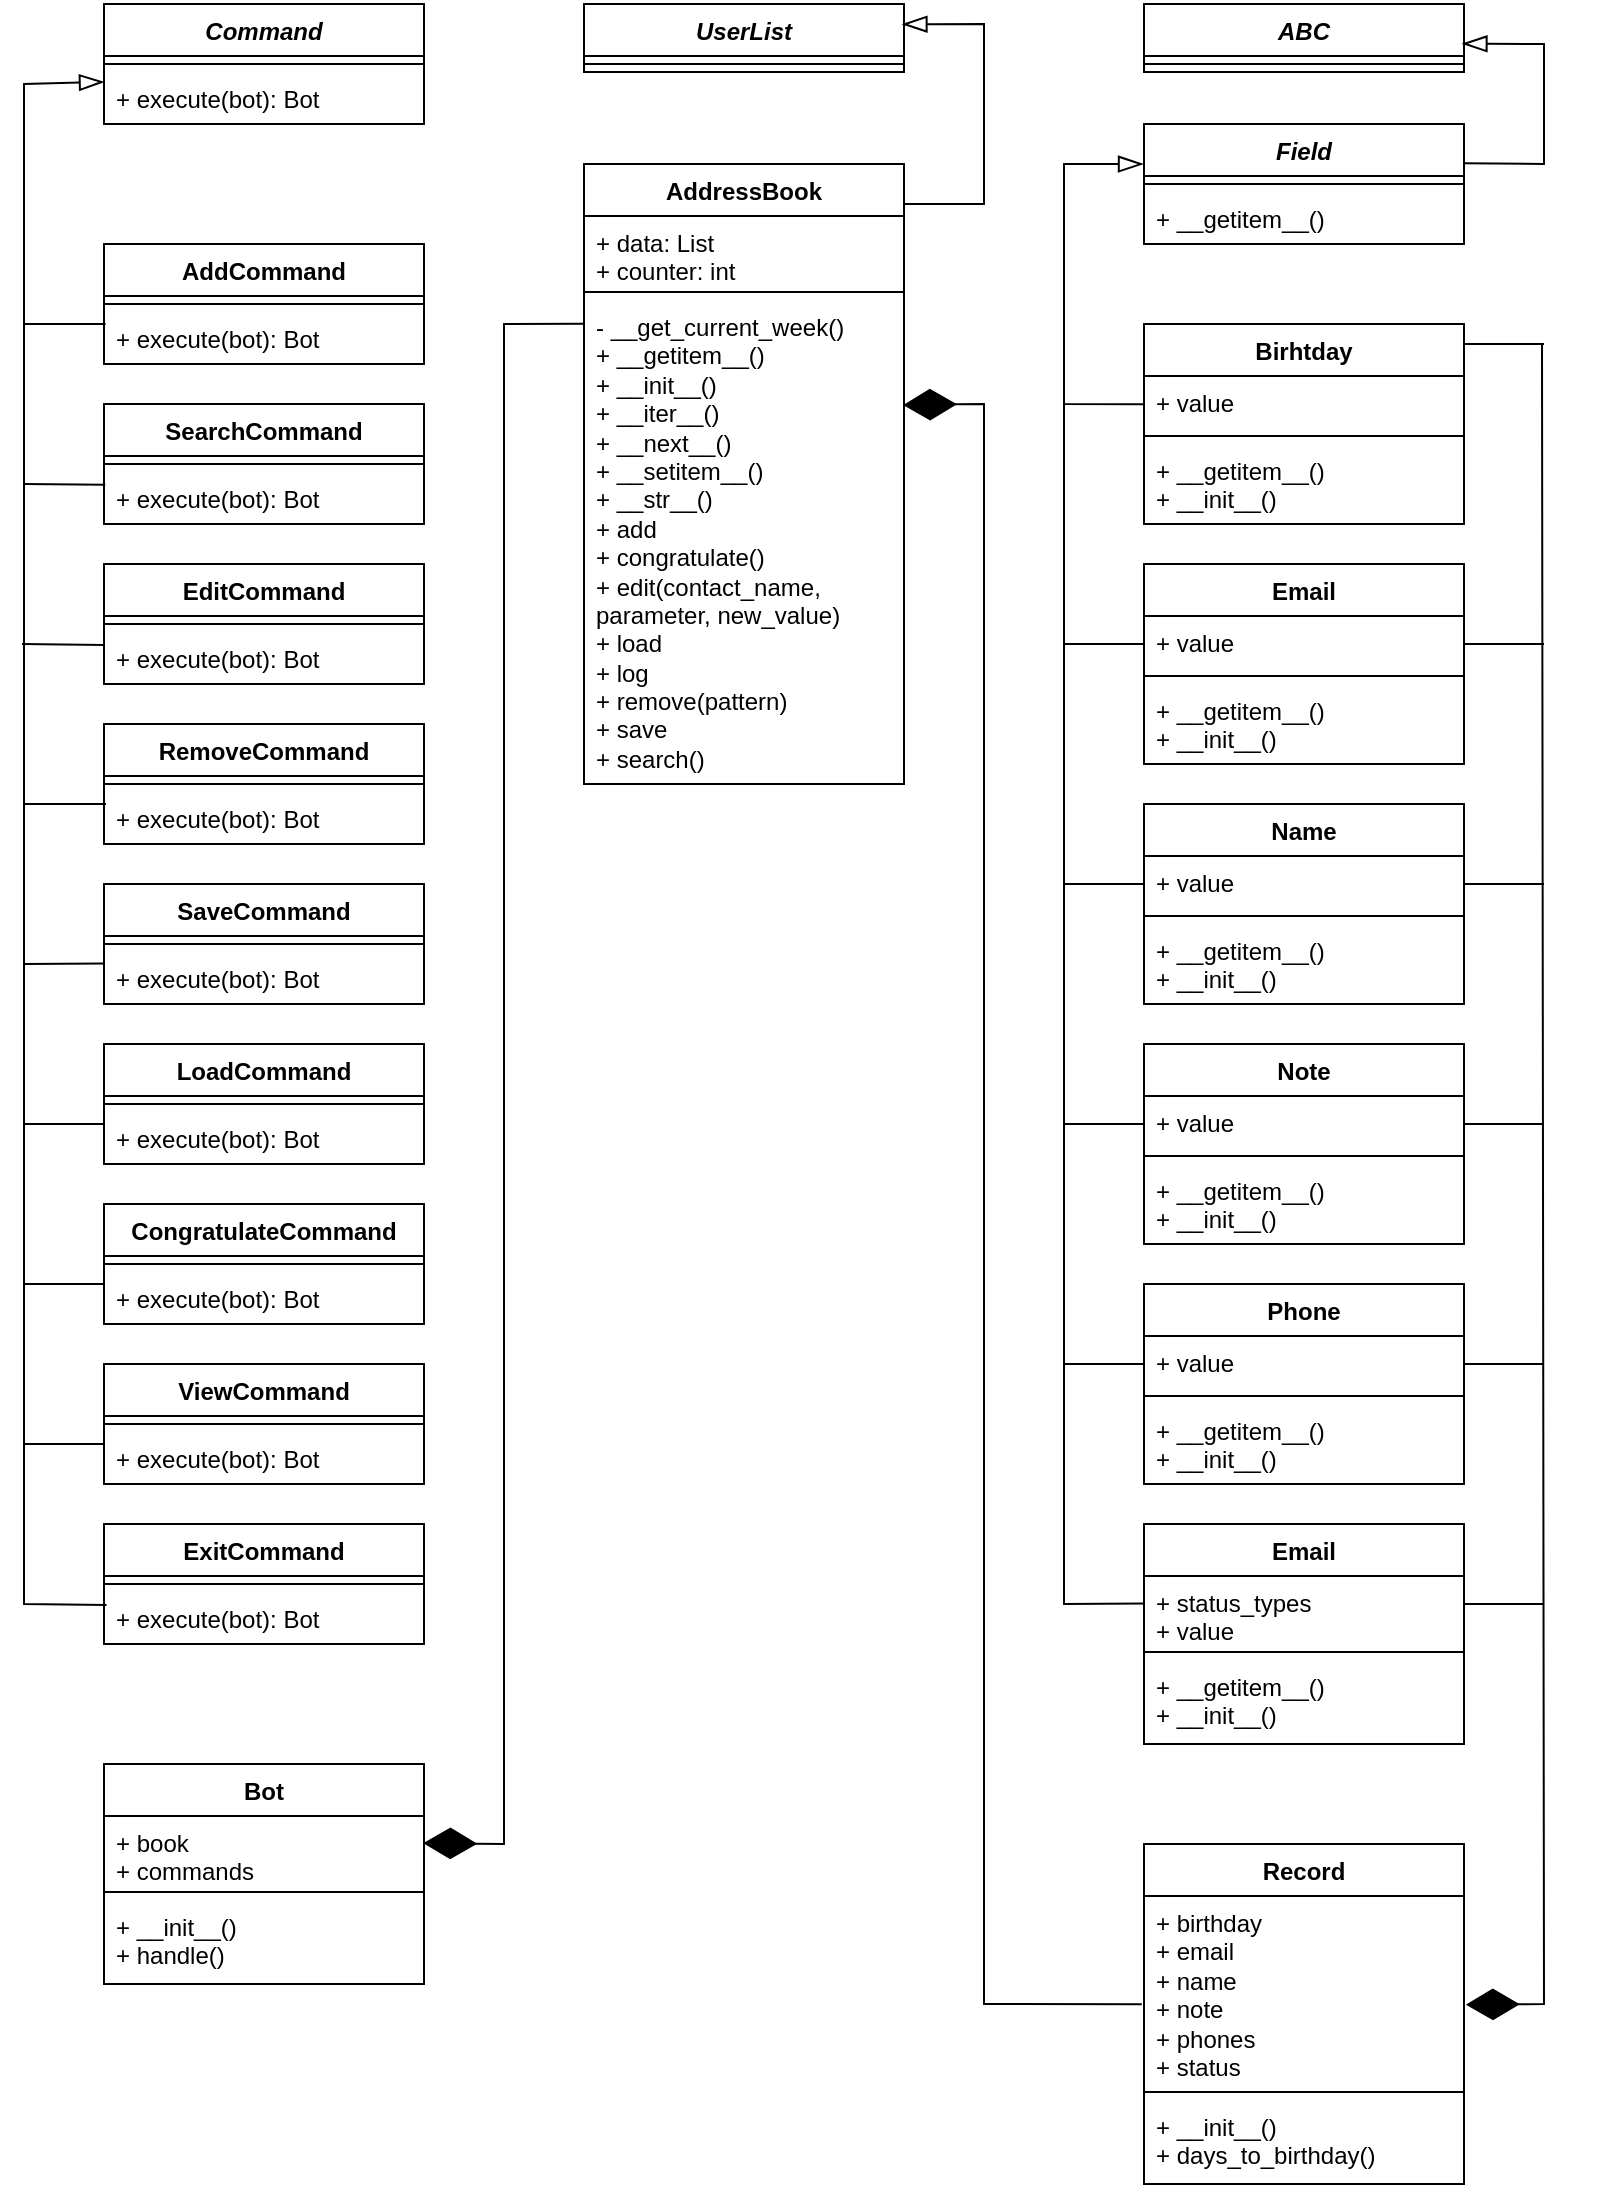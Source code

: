 <mxfile version="22.1.17" type="google">
  <diagram name="Сторінка-1" id="_f9cGE2R01o_r6wXjdTH">
    <mxGraphModel grid="1" page="1" gridSize="10" guides="1" tooltips="1" connect="1" arrows="1" fold="1" pageScale="1" pageWidth="827" pageHeight="1169" math="0" shadow="0">
      <root>
        <mxCell id="0" />
        <mxCell id="1" parent="0" />
        <mxCell id="XPLUgkE9qXguuV1afCQF-1" value="&lt;i&gt;Command&lt;/i&gt;" style="swimlane;fontStyle=1;align=center;verticalAlign=top;childLayout=stackLayout;horizontal=1;startSize=26;horizontalStack=0;resizeParent=1;resizeParentMax=0;resizeLast=0;collapsible=1;marginBottom=0;whiteSpace=wrap;html=1;" vertex="1" parent="1">
          <mxGeometry x="80" y="40" width="160" height="60" as="geometry" />
        </mxCell>
        <mxCell id="XPLUgkE9qXguuV1afCQF-3" value="" style="line;strokeWidth=1;fillColor=none;align=left;verticalAlign=middle;spacingTop=-1;spacingLeft=3;spacingRight=3;rotatable=0;labelPosition=right;points=[];portConstraint=eastwest;strokeColor=inherit;" vertex="1" parent="XPLUgkE9qXguuV1afCQF-1">
          <mxGeometry y="26" width="160" height="8" as="geometry" />
        </mxCell>
        <mxCell id="XPLUgkE9qXguuV1afCQF-4" value="+ execute(bot): Bot" style="text;strokeColor=none;fillColor=none;align=left;verticalAlign=top;spacingLeft=4;spacingRight=4;overflow=hidden;rotatable=0;points=[[0,0.5],[1,0.5]];portConstraint=eastwest;whiteSpace=wrap;html=1;" vertex="1" parent="XPLUgkE9qXguuV1afCQF-1">
          <mxGeometry y="34" width="160" height="26" as="geometry" />
        </mxCell>
        <mxCell id="XPLUgkE9qXguuV1afCQF-5" value="AddCommand" style="swimlane;fontStyle=1;align=center;verticalAlign=top;childLayout=stackLayout;horizontal=1;startSize=26;horizontalStack=0;resizeParent=1;resizeParentMax=0;resizeLast=0;collapsible=1;marginBottom=0;whiteSpace=wrap;html=1;" vertex="1" parent="1">
          <mxGeometry x="80" y="160" width="160" height="60" as="geometry" />
        </mxCell>
        <mxCell id="XPLUgkE9qXguuV1afCQF-7" value="" style="line;strokeWidth=1;fillColor=none;align=left;verticalAlign=middle;spacingTop=-1;spacingLeft=3;spacingRight=3;rotatable=0;labelPosition=right;points=[];portConstraint=eastwest;strokeColor=inherit;" vertex="1" parent="XPLUgkE9qXguuV1afCQF-5">
          <mxGeometry y="26" width="160" height="8" as="geometry" />
        </mxCell>
        <mxCell id="XPLUgkE9qXguuV1afCQF-8" value="+ execute(bot): Bot" style="text;strokeColor=none;fillColor=none;align=left;verticalAlign=top;spacingLeft=4;spacingRight=4;overflow=hidden;rotatable=0;points=[[0,0.5],[1,0.5]];portConstraint=eastwest;whiteSpace=wrap;html=1;" vertex="1" parent="XPLUgkE9qXguuV1afCQF-5">
          <mxGeometry y="34" width="160" height="26" as="geometry" />
        </mxCell>
        <mxCell id="XPLUgkE9qXguuV1afCQF-9" value="SearchCommand" style="swimlane;fontStyle=1;align=center;verticalAlign=top;childLayout=stackLayout;horizontal=1;startSize=26;horizontalStack=0;resizeParent=1;resizeParentMax=0;resizeLast=0;collapsible=1;marginBottom=0;whiteSpace=wrap;html=1;" vertex="1" parent="1">
          <mxGeometry x="80" y="240" width="160" height="60" as="geometry" />
        </mxCell>
        <mxCell id="XPLUgkE9qXguuV1afCQF-11" value="" style="line;strokeWidth=1;fillColor=none;align=left;verticalAlign=middle;spacingTop=-1;spacingLeft=3;spacingRight=3;rotatable=0;labelPosition=right;points=[];portConstraint=eastwest;strokeColor=inherit;" vertex="1" parent="XPLUgkE9qXguuV1afCQF-9">
          <mxGeometry y="26" width="160" height="8" as="geometry" />
        </mxCell>
        <mxCell id="XPLUgkE9qXguuV1afCQF-12" value="+ execute(bot): Bot" style="text;strokeColor=none;fillColor=none;align=left;verticalAlign=top;spacingLeft=4;spacingRight=4;overflow=hidden;rotatable=0;points=[[0,0.5],[1,0.5]];portConstraint=eastwest;whiteSpace=wrap;html=1;" vertex="1" parent="XPLUgkE9qXguuV1afCQF-9">
          <mxGeometry y="34" width="160" height="26" as="geometry" />
        </mxCell>
        <mxCell id="XPLUgkE9qXguuV1afCQF-13" value="EditCommand" style="swimlane;fontStyle=1;align=center;verticalAlign=top;childLayout=stackLayout;horizontal=1;startSize=26;horizontalStack=0;resizeParent=1;resizeParentMax=0;resizeLast=0;collapsible=1;marginBottom=0;whiteSpace=wrap;html=1;" vertex="1" parent="1">
          <mxGeometry x="80" y="320" width="160" height="60" as="geometry" />
        </mxCell>
        <mxCell id="XPLUgkE9qXguuV1afCQF-15" value="" style="line;strokeWidth=1;fillColor=none;align=left;verticalAlign=middle;spacingTop=-1;spacingLeft=3;spacingRight=3;rotatable=0;labelPosition=right;points=[];portConstraint=eastwest;strokeColor=inherit;" vertex="1" parent="XPLUgkE9qXguuV1afCQF-13">
          <mxGeometry y="26" width="160" height="8" as="geometry" />
        </mxCell>
        <mxCell id="XPLUgkE9qXguuV1afCQF-16" value="+ execute(bot): Bot" style="text;strokeColor=none;fillColor=none;align=left;verticalAlign=top;spacingLeft=4;spacingRight=4;overflow=hidden;rotatable=0;points=[[0,0.5],[1,0.5]];portConstraint=eastwest;whiteSpace=wrap;html=1;" vertex="1" parent="XPLUgkE9qXguuV1afCQF-13">
          <mxGeometry y="34" width="160" height="26" as="geometry" />
        </mxCell>
        <mxCell id="XPLUgkE9qXguuV1afCQF-17" value="RemoveCommand" style="swimlane;fontStyle=1;align=center;verticalAlign=top;childLayout=stackLayout;horizontal=1;startSize=26;horizontalStack=0;resizeParent=1;resizeParentMax=0;resizeLast=0;collapsible=1;marginBottom=0;whiteSpace=wrap;html=1;" vertex="1" parent="1">
          <mxGeometry x="80" y="400" width="160" height="60" as="geometry" />
        </mxCell>
        <mxCell id="XPLUgkE9qXguuV1afCQF-19" value="" style="line;strokeWidth=1;fillColor=none;align=left;verticalAlign=middle;spacingTop=-1;spacingLeft=3;spacingRight=3;rotatable=0;labelPosition=right;points=[];portConstraint=eastwest;strokeColor=inherit;" vertex="1" parent="XPLUgkE9qXguuV1afCQF-17">
          <mxGeometry y="26" width="160" height="8" as="geometry" />
        </mxCell>
        <mxCell id="XPLUgkE9qXguuV1afCQF-20" value="+ execute(bot): Bot" style="text;strokeColor=none;fillColor=none;align=left;verticalAlign=top;spacingLeft=4;spacingRight=4;overflow=hidden;rotatable=0;points=[[0,0.5],[1,0.5]];portConstraint=eastwest;whiteSpace=wrap;html=1;" vertex="1" parent="XPLUgkE9qXguuV1afCQF-17">
          <mxGeometry y="34" width="160" height="26" as="geometry" />
        </mxCell>
        <mxCell id="XPLUgkE9qXguuV1afCQF-21" value="SaveCommand" style="swimlane;fontStyle=1;align=center;verticalAlign=top;childLayout=stackLayout;horizontal=1;startSize=26;horizontalStack=0;resizeParent=1;resizeParentMax=0;resizeLast=0;collapsible=1;marginBottom=0;whiteSpace=wrap;html=1;" vertex="1" parent="1">
          <mxGeometry x="80" y="480" width="160" height="60" as="geometry" />
        </mxCell>
        <mxCell id="XPLUgkE9qXguuV1afCQF-23" value="" style="line;strokeWidth=1;fillColor=none;align=left;verticalAlign=middle;spacingTop=-1;spacingLeft=3;spacingRight=3;rotatable=0;labelPosition=right;points=[];portConstraint=eastwest;strokeColor=inherit;" vertex="1" parent="XPLUgkE9qXguuV1afCQF-21">
          <mxGeometry y="26" width="160" height="8" as="geometry" />
        </mxCell>
        <mxCell id="XPLUgkE9qXguuV1afCQF-24" value="+ execute(bot): Bot" style="text;strokeColor=none;fillColor=none;align=left;verticalAlign=top;spacingLeft=4;spacingRight=4;overflow=hidden;rotatable=0;points=[[0,0.5],[1,0.5]];portConstraint=eastwest;whiteSpace=wrap;html=1;" vertex="1" parent="XPLUgkE9qXguuV1afCQF-21">
          <mxGeometry y="34" width="160" height="26" as="geometry" />
        </mxCell>
        <mxCell id="XPLUgkE9qXguuV1afCQF-25" value="LoadCommand" style="swimlane;fontStyle=1;align=center;verticalAlign=top;childLayout=stackLayout;horizontal=1;startSize=26;horizontalStack=0;resizeParent=1;resizeParentMax=0;resizeLast=0;collapsible=1;marginBottom=0;whiteSpace=wrap;html=1;" vertex="1" parent="1">
          <mxGeometry x="80" y="560" width="160" height="60" as="geometry" />
        </mxCell>
        <mxCell id="XPLUgkE9qXguuV1afCQF-27" value="" style="line;strokeWidth=1;fillColor=none;align=left;verticalAlign=middle;spacingTop=-1;spacingLeft=3;spacingRight=3;rotatable=0;labelPosition=right;points=[];portConstraint=eastwest;strokeColor=inherit;" vertex="1" parent="XPLUgkE9qXguuV1afCQF-25">
          <mxGeometry y="26" width="160" height="8" as="geometry" />
        </mxCell>
        <mxCell id="XPLUgkE9qXguuV1afCQF-28" value="+ execute(bot): Bot" style="text;strokeColor=none;fillColor=none;align=left;verticalAlign=top;spacingLeft=4;spacingRight=4;overflow=hidden;rotatable=0;points=[[0,0.5],[1,0.5]];portConstraint=eastwest;whiteSpace=wrap;html=1;" vertex="1" parent="XPLUgkE9qXguuV1afCQF-25">
          <mxGeometry y="34" width="160" height="26" as="geometry" />
        </mxCell>
        <mxCell id="XPLUgkE9qXguuV1afCQF-29" value="CongratulateCommand" style="swimlane;fontStyle=1;align=center;verticalAlign=top;childLayout=stackLayout;horizontal=1;startSize=26;horizontalStack=0;resizeParent=1;resizeParentMax=0;resizeLast=0;collapsible=1;marginBottom=0;whiteSpace=wrap;html=1;" vertex="1" parent="1">
          <mxGeometry x="80" y="640" width="160" height="60" as="geometry" />
        </mxCell>
        <mxCell id="XPLUgkE9qXguuV1afCQF-31" value="" style="line;strokeWidth=1;fillColor=none;align=left;verticalAlign=middle;spacingTop=-1;spacingLeft=3;spacingRight=3;rotatable=0;labelPosition=right;points=[];portConstraint=eastwest;strokeColor=inherit;" vertex="1" parent="XPLUgkE9qXguuV1afCQF-29">
          <mxGeometry y="26" width="160" height="8" as="geometry" />
        </mxCell>
        <mxCell id="XPLUgkE9qXguuV1afCQF-32" value="+ execute(bot): Bot" style="text;strokeColor=none;fillColor=none;align=left;verticalAlign=top;spacingLeft=4;spacingRight=4;overflow=hidden;rotatable=0;points=[[0,0.5],[1,0.5]];portConstraint=eastwest;whiteSpace=wrap;html=1;" vertex="1" parent="XPLUgkE9qXguuV1afCQF-29">
          <mxGeometry y="34" width="160" height="26" as="geometry" />
        </mxCell>
        <mxCell id="XPLUgkE9qXguuV1afCQF-33" value="ViewCommand" style="swimlane;fontStyle=1;align=center;verticalAlign=top;childLayout=stackLayout;horizontal=1;startSize=26;horizontalStack=0;resizeParent=1;resizeParentMax=0;resizeLast=0;collapsible=1;marginBottom=0;whiteSpace=wrap;html=1;" vertex="1" parent="1">
          <mxGeometry x="80" y="720" width="160" height="60" as="geometry" />
        </mxCell>
        <mxCell id="XPLUgkE9qXguuV1afCQF-35" value="" style="line;strokeWidth=1;fillColor=none;align=left;verticalAlign=middle;spacingTop=-1;spacingLeft=3;spacingRight=3;rotatable=0;labelPosition=right;points=[];portConstraint=eastwest;strokeColor=inherit;" vertex="1" parent="XPLUgkE9qXguuV1afCQF-33">
          <mxGeometry y="26" width="160" height="8" as="geometry" />
        </mxCell>
        <mxCell id="XPLUgkE9qXguuV1afCQF-36" value="+ execute(bot): Bot" style="text;strokeColor=none;fillColor=none;align=left;verticalAlign=top;spacingLeft=4;spacingRight=4;overflow=hidden;rotatable=0;points=[[0,0.5],[1,0.5]];portConstraint=eastwest;whiteSpace=wrap;html=1;" vertex="1" parent="XPLUgkE9qXguuV1afCQF-33">
          <mxGeometry y="34" width="160" height="26" as="geometry" />
        </mxCell>
        <mxCell id="XPLUgkE9qXguuV1afCQF-37" value="ExitCommand" style="swimlane;fontStyle=1;align=center;verticalAlign=top;childLayout=stackLayout;horizontal=1;startSize=26;horizontalStack=0;resizeParent=1;resizeParentMax=0;resizeLast=0;collapsible=1;marginBottom=0;whiteSpace=wrap;html=1;" vertex="1" parent="1">
          <mxGeometry x="80" y="800" width="160" height="60" as="geometry" />
        </mxCell>
        <mxCell id="XPLUgkE9qXguuV1afCQF-39" value="" style="line;strokeWidth=1;fillColor=none;align=left;verticalAlign=middle;spacingTop=-1;spacingLeft=3;spacingRight=3;rotatable=0;labelPosition=right;points=[];portConstraint=eastwest;strokeColor=inherit;" vertex="1" parent="XPLUgkE9qXguuV1afCQF-37">
          <mxGeometry y="26" width="160" height="8" as="geometry" />
        </mxCell>
        <mxCell id="XPLUgkE9qXguuV1afCQF-40" value="+ execute(bot): Bot" style="text;strokeColor=none;fillColor=none;align=left;verticalAlign=top;spacingLeft=4;spacingRight=4;overflow=hidden;rotatable=0;points=[[0,0.5],[1,0.5]];portConstraint=eastwest;whiteSpace=wrap;html=1;" vertex="1" parent="XPLUgkE9qXguuV1afCQF-37">
          <mxGeometry y="34" width="160" height="26" as="geometry" />
        </mxCell>
        <mxCell id="XPLUgkE9qXguuV1afCQF-62" value="" style="endArrow=blockThin;endSize=10;endFill=0;html=1;rounded=0;startSize=6;exitX=0.005;exitY=0.231;exitDx=0;exitDy=0;entryX=0;entryY=0.5;entryDx=0;entryDy=0;exitPerimeter=0;" edge="1" parent="1" source="XPLUgkE9qXguuV1afCQF-8">
          <mxGeometry width="160" relative="1" as="geometry">
            <mxPoint x="80" y="239.91" as="sourcePoint" />
            <mxPoint x="80" y="79.0" as="targetPoint" />
            <Array as="points">
              <mxPoint x="40" y="200" />
              <mxPoint x="40" y="80" />
            </Array>
          </mxGeometry>
        </mxCell>
        <mxCell id="XPLUgkE9qXguuV1afCQF-66" value="" style="endArrow=none;endSize=16;endFill=0;html=1;rounded=0;exitX=0.004;exitY=0.244;exitDx=0;exitDy=0;exitPerimeter=0;" edge="1" parent="1" source="XPLUgkE9qXguuV1afCQF-12">
          <mxGeometry width="160" relative="1" as="geometry">
            <mxPoint x="70" y="290" as="sourcePoint" />
            <mxPoint x="40" y="280" as="targetPoint" />
          </mxGeometry>
        </mxCell>
        <mxCell id="XPLUgkE9qXguuV1afCQF-67" value="" style="endArrow=none;endSize=16;endFill=0;html=1;rounded=0;exitX=0.008;exitY=0.249;exitDx=0;exitDy=0;exitPerimeter=0;" edge="1" parent="1" source="XPLUgkE9qXguuV1afCQF-40">
          <mxGeometry width="160" relative="1" as="geometry">
            <mxPoint x="60" y="520" as="sourcePoint" />
            <mxPoint x="40" y="200" as="targetPoint" />
            <Array as="points">
              <mxPoint x="40" y="840" />
            </Array>
          </mxGeometry>
        </mxCell>
        <mxCell id="XPLUgkE9qXguuV1afCQF-72" value="" style="endArrow=none;endSize=16;endFill=0;html=1;rounded=0;entryX=0.003;entryY=0.403;entryDx=0;entryDy=0;entryPerimeter=0;" edge="1" parent="1" target="wmtvfH652-ni00mKFvAn-48">
          <mxGeometry width="160" relative="1" as="geometry">
            <mxPoint x="560" y="240" as="sourcePoint" />
            <mxPoint x="414" y="600" as="targetPoint" />
            <Array as="points">
              <mxPoint x="560" y="840" />
            </Array>
          </mxGeometry>
        </mxCell>
        <mxCell id="wmtvfH652-ni00mKFvAn-2" value="" style="endArrow=none;endSize=16;endFill=0;html=1;rounded=0;exitX=0;exitY=0.25;exitDx=0;exitDy=0;exitPerimeter=0;" edge="1" parent="1" source="XPLUgkE9qXguuV1afCQF-16">
          <mxGeometry width="160" relative="1" as="geometry">
            <mxPoint x="80" y="360" as="sourcePoint" />
            <mxPoint x="39" y="360" as="targetPoint" />
          </mxGeometry>
        </mxCell>
        <mxCell id="wmtvfH652-ni00mKFvAn-3" value="" style="endArrow=none;endSize=16;endFill=0;html=1;rounded=0;" edge="1" parent="1">
          <mxGeometry width="160" relative="1" as="geometry">
            <mxPoint x="80" y="680" as="sourcePoint" />
            <mxPoint x="40" y="680" as="targetPoint" />
          </mxGeometry>
        </mxCell>
        <mxCell id="wmtvfH652-ni00mKFvAn-4" value="" style="endArrow=none;endSize=16;endFill=0;html=1;rounded=0;exitX=0.006;exitY=0.231;exitDx=0;exitDy=0;exitPerimeter=0;" edge="1" parent="1" source="XPLUgkE9qXguuV1afCQF-20">
          <mxGeometry width="160" relative="1" as="geometry">
            <mxPoint x="471" y="450" as="sourcePoint" />
            <mxPoint x="40" y="440" as="targetPoint" />
          </mxGeometry>
        </mxCell>
        <mxCell id="wmtvfH652-ni00mKFvAn-5" value="" style="endArrow=none;endSize=16;endFill=0;html=1;rounded=0;exitX=-0.001;exitY=0.22;exitDx=0;exitDy=0;exitPerimeter=0;" edge="1" parent="1" source="XPLUgkE9qXguuV1afCQF-24">
          <mxGeometry width="160" relative="1" as="geometry">
            <mxPoint x="471" y="450" as="sourcePoint" />
            <mxPoint x="40" y="520" as="targetPoint" />
          </mxGeometry>
        </mxCell>
        <mxCell id="wmtvfH652-ni00mKFvAn-6" value="" style="endArrow=none;endSize=16;endFill=0;html=1;rounded=0;" edge="1" parent="1">
          <mxGeometry width="160" relative="1" as="geometry">
            <mxPoint x="80" y="600" as="sourcePoint" />
            <mxPoint x="40" y="600" as="targetPoint" />
          </mxGeometry>
        </mxCell>
        <mxCell id="wmtvfH652-ni00mKFvAn-8" value="" style="endArrow=none;endSize=16;endFill=0;html=1;rounded=0;" edge="1" parent="1">
          <mxGeometry width="160" relative="1" as="geometry">
            <mxPoint x="80" y="760" as="sourcePoint" />
            <mxPoint x="40" y="760" as="targetPoint" />
          </mxGeometry>
        </mxCell>
        <mxCell id="wmtvfH652-ni00mKFvAn-9" value="&lt;i&gt;UserList&lt;/i&gt;" style="swimlane;fontStyle=1;align=center;verticalAlign=top;childLayout=stackLayout;horizontal=1;startSize=26;horizontalStack=0;resizeParent=1;resizeParentMax=0;resizeLast=0;collapsible=1;marginBottom=0;whiteSpace=wrap;html=1;" vertex="1" parent="1">
          <mxGeometry x="320" y="40" width="160" height="34" as="geometry" />
        </mxCell>
        <mxCell id="wmtvfH652-ni00mKFvAn-10" value="" style="line;strokeWidth=1;fillColor=none;align=left;verticalAlign=middle;spacingTop=-1;spacingLeft=3;spacingRight=3;rotatable=0;labelPosition=right;points=[];portConstraint=eastwest;strokeColor=inherit;" vertex="1" parent="wmtvfH652-ni00mKFvAn-9">
          <mxGeometry y="26" width="160" height="8" as="geometry" />
        </mxCell>
        <mxCell id="wmtvfH652-ni00mKFvAn-15" value="AddressBook" style="swimlane;fontStyle=1;align=center;verticalAlign=top;childLayout=stackLayout;horizontal=1;startSize=26;horizontalStack=0;resizeParent=1;resizeParentMax=0;resizeLast=0;collapsible=1;marginBottom=0;whiteSpace=wrap;html=1;" vertex="1" parent="1">
          <mxGeometry x="320" y="120" width="160" height="310" as="geometry" />
        </mxCell>
        <mxCell id="wmtvfH652-ni00mKFvAn-16" value="+ data: List&lt;br&gt;+ counter: int" style="text;strokeColor=none;fillColor=none;align=left;verticalAlign=top;spacingLeft=4;spacingRight=4;overflow=hidden;rotatable=0;points=[[0,0.5],[1,0.5]];portConstraint=eastwest;whiteSpace=wrap;html=1;" vertex="1" parent="wmtvfH652-ni00mKFvAn-15">
          <mxGeometry y="26" width="160" height="34" as="geometry" />
        </mxCell>
        <mxCell id="wmtvfH652-ni00mKFvAn-17" value="" style="line;strokeWidth=1;fillColor=none;align=left;verticalAlign=middle;spacingTop=-1;spacingLeft=3;spacingRight=3;rotatable=0;labelPosition=right;points=[];portConstraint=eastwest;strokeColor=inherit;" vertex="1" parent="wmtvfH652-ni00mKFvAn-15">
          <mxGeometry y="60" width="160" height="8" as="geometry" />
        </mxCell>
        <mxCell id="wmtvfH652-ni00mKFvAn-18" value="- __get_current_week()&lt;br&gt;+ __getitem__()&lt;br&gt;+ __init__()&lt;br&gt;+ __iter__()&lt;br&gt;+ __next__()&lt;br&gt;+ __setitem__()&lt;br&gt;+ __str__()&lt;br&gt;+ add&lt;br&gt;+ congratulate()&lt;br&gt;+ edit(contact_name, parameter, new_value)&lt;br&gt;+ load&lt;br&gt;+ log&lt;br&gt;+ remove(pattern)&lt;br&gt;+ save&lt;br&gt;+ search()" style="text;strokeColor=none;fillColor=none;align=left;verticalAlign=top;spacingLeft=4;spacingRight=4;overflow=hidden;rotatable=0;points=[[0,0.5],[1,0.5]];portConstraint=eastwest;whiteSpace=wrap;html=1;" vertex="1" parent="wmtvfH652-ni00mKFvAn-15">
          <mxGeometry y="68" width="160" height="242" as="geometry" />
        </mxCell>
        <mxCell id="wmtvfH652-ni00mKFvAn-19" value="" style="endArrow=blockThin;endSize=10;endFill=0;html=1;rounded=0;startSize=6;entryX=0.995;entryY=0.299;entryDx=0;entryDy=0;entryPerimeter=0;" edge="1" parent="1" target="wmtvfH652-ni00mKFvAn-9">
          <mxGeometry width="160" relative="1" as="geometry">
            <mxPoint x="480" y="140" as="sourcePoint" />
            <mxPoint x="560" y="50.0" as="targetPoint" />
            <Array as="points">
              <mxPoint x="520" y="140" />
              <mxPoint x="520" y="50" />
            </Array>
          </mxGeometry>
        </mxCell>
        <mxCell id="wmtvfH652-ni00mKFvAn-20" value="&lt;i&gt;Field&lt;/i&gt;" style="swimlane;fontStyle=1;align=center;verticalAlign=top;childLayout=stackLayout;horizontal=1;startSize=26;horizontalStack=0;resizeParent=1;resizeParentMax=0;resizeLast=0;collapsible=1;marginBottom=0;whiteSpace=wrap;html=1;" vertex="1" parent="1">
          <mxGeometry x="600" y="100" width="160" height="60" as="geometry" />
        </mxCell>
        <mxCell id="wmtvfH652-ni00mKFvAn-21" value="" style="line;strokeWidth=1;fillColor=none;align=left;verticalAlign=middle;spacingTop=-1;spacingLeft=3;spacingRight=3;rotatable=0;labelPosition=right;points=[];portConstraint=eastwest;strokeColor=inherit;" vertex="1" parent="wmtvfH652-ni00mKFvAn-20">
          <mxGeometry y="26" width="160" height="8" as="geometry" />
        </mxCell>
        <mxCell id="wmtvfH652-ni00mKFvAn-22" value="+ __getitem__()" style="text;strokeColor=none;fillColor=none;align=left;verticalAlign=top;spacingLeft=4;spacingRight=4;overflow=hidden;rotatable=0;points=[[0,0.5],[1,0.5]];portConstraint=eastwest;whiteSpace=wrap;html=1;" vertex="1" parent="wmtvfH652-ni00mKFvAn-20">
          <mxGeometry y="34" width="160" height="26" as="geometry" />
        </mxCell>
        <mxCell id="wmtvfH652-ni00mKFvAn-23" value="&lt;i&gt;ABC&lt;br&gt;&lt;/i&gt;" style="swimlane;fontStyle=1;align=center;verticalAlign=top;childLayout=stackLayout;horizontal=1;startSize=26;horizontalStack=0;resizeParent=1;resizeParentMax=0;resizeLast=0;collapsible=1;marginBottom=0;whiteSpace=wrap;html=1;" vertex="1" parent="1">
          <mxGeometry x="600" y="40" width="160" height="34" as="geometry" />
        </mxCell>
        <mxCell id="wmtvfH652-ni00mKFvAn-24" value="" style="line;strokeWidth=1;fillColor=none;align=left;verticalAlign=middle;spacingTop=-1;spacingLeft=3;spacingRight=3;rotatable=0;labelPosition=right;points=[];portConstraint=eastwest;strokeColor=inherit;" vertex="1" parent="wmtvfH652-ni00mKFvAn-23">
          <mxGeometry y="26" width="160" height="8" as="geometry" />
        </mxCell>
        <mxCell id="wmtvfH652-ni00mKFvAn-25" value="" style="endArrow=blockThin;endSize=10;endFill=0;html=1;rounded=0;startSize=6;entryX=0.995;entryY=0.585;entryDx=0;entryDy=0;exitX=1.001;exitY=0.328;exitDx=0;exitDy=0;exitPerimeter=0;entryPerimeter=0;" edge="1" parent="1" source="wmtvfH652-ni00mKFvAn-20" target="wmtvfH652-ni00mKFvAn-23">
          <mxGeometry width="160" relative="1" as="geometry">
            <mxPoint x="791" y="130" as="sourcePoint" />
            <mxPoint x="790" y="40" as="targetPoint" />
            <Array as="points">
              <mxPoint x="800" y="120" />
              <mxPoint x="800" y="60" />
            </Array>
          </mxGeometry>
        </mxCell>
        <mxCell id="wmtvfH652-ni00mKFvAn-26" value="Birhtday" style="swimlane;fontStyle=1;align=center;verticalAlign=top;childLayout=stackLayout;horizontal=1;startSize=26;horizontalStack=0;resizeParent=1;resizeParentMax=0;resizeLast=0;collapsible=1;marginBottom=0;whiteSpace=wrap;html=1;" vertex="1" parent="1">
          <mxGeometry x="600" y="200" width="160" height="100" as="geometry" />
        </mxCell>
        <mxCell id="wmtvfH652-ni00mKFvAn-27" value="+ value" style="text;strokeColor=none;fillColor=none;align=left;verticalAlign=top;spacingLeft=4;spacingRight=4;overflow=hidden;rotatable=0;points=[[0,0.5],[1,0.5]];portConstraint=eastwest;whiteSpace=wrap;html=1;" vertex="1" parent="wmtvfH652-ni00mKFvAn-26">
          <mxGeometry y="26" width="160" height="26" as="geometry" />
        </mxCell>
        <mxCell id="wmtvfH652-ni00mKFvAn-28" value="" style="line;strokeWidth=1;fillColor=none;align=left;verticalAlign=middle;spacingTop=-1;spacingLeft=3;spacingRight=3;rotatable=0;labelPosition=right;points=[];portConstraint=eastwest;strokeColor=inherit;" vertex="1" parent="wmtvfH652-ni00mKFvAn-26">
          <mxGeometry y="52" width="160" height="8" as="geometry" />
        </mxCell>
        <mxCell id="wmtvfH652-ni00mKFvAn-29" value="+ __getitem__()&lt;br&gt;+ __init__()" style="text;strokeColor=none;fillColor=none;align=left;verticalAlign=top;spacingLeft=4;spacingRight=4;overflow=hidden;rotatable=0;points=[[0,0.5],[1,0.5]];portConstraint=eastwest;whiteSpace=wrap;html=1;" vertex="1" parent="wmtvfH652-ni00mKFvAn-26">
          <mxGeometry y="60" width="160" height="40" as="geometry" />
        </mxCell>
        <mxCell id="wmtvfH652-ni00mKFvAn-30" value="" style="endArrow=blockThin;endSize=10;endFill=0;html=1;rounded=0;startSize=6;entryX=-0.003;entryY=0.334;entryDx=0;entryDy=0;entryPerimeter=0;exitX=0.003;exitY=0.545;exitDx=0;exitDy=0;exitPerimeter=0;" edge="1" parent="1" source="wmtvfH652-ni00mKFvAn-27" target="wmtvfH652-ni00mKFvAn-20">
          <mxGeometry width="160" relative="1" as="geometry">
            <mxPoint x="580" y="240" as="sourcePoint" />
            <mxPoint x="520" y="180" as="targetPoint" />
            <Array as="points">
              <mxPoint x="560" y="240" />
              <mxPoint x="560" y="120" />
            </Array>
          </mxGeometry>
        </mxCell>
        <mxCell id="wmtvfH652-ni00mKFvAn-31" value="Email" style="swimlane;fontStyle=1;align=center;verticalAlign=top;childLayout=stackLayout;horizontal=1;startSize=26;horizontalStack=0;resizeParent=1;resizeParentMax=0;resizeLast=0;collapsible=1;marginBottom=0;whiteSpace=wrap;html=1;" vertex="1" parent="1">
          <mxGeometry x="600" y="320" width="160" height="100" as="geometry" />
        </mxCell>
        <mxCell id="wmtvfH652-ni00mKFvAn-32" value="+ value" style="text;strokeColor=none;fillColor=none;align=left;verticalAlign=top;spacingLeft=4;spacingRight=4;overflow=hidden;rotatable=0;points=[[0,0.5],[1,0.5]];portConstraint=eastwest;whiteSpace=wrap;html=1;" vertex="1" parent="wmtvfH652-ni00mKFvAn-31">
          <mxGeometry y="26" width="160" height="26" as="geometry" />
        </mxCell>
        <mxCell id="wmtvfH652-ni00mKFvAn-33" value="" style="line;strokeWidth=1;fillColor=none;align=left;verticalAlign=middle;spacingTop=-1;spacingLeft=3;spacingRight=3;rotatable=0;labelPosition=right;points=[];portConstraint=eastwest;strokeColor=inherit;" vertex="1" parent="wmtvfH652-ni00mKFvAn-31">
          <mxGeometry y="52" width="160" height="8" as="geometry" />
        </mxCell>
        <mxCell id="wmtvfH652-ni00mKFvAn-34" value="+ __getitem__()&lt;br&gt;+ __init__()" style="text;strokeColor=none;fillColor=none;align=left;verticalAlign=top;spacingLeft=4;spacingRight=4;overflow=hidden;rotatable=0;points=[[0,0.5],[1,0.5]];portConstraint=eastwest;whiteSpace=wrap;html=1;" vertex="1" parent="wmtvfH652-ni00mKFvAn-31">
          <mxGeometry y="60" width="160" height="40" as="geometry" />
        </mxCell>
        <mxCell id="wmtvfH652-ni00mKFvAn-35" value="Name" style="swimlane;fontStyle=1;align=center;verticalAlign=top;childLayout=stackLayout;horizontal=1;startSize=26;horizontalStack=0;resizeParent=1;resizeParentMax=0;resizeLast=0;collapsible=1;marginBottom=0;whiteSpace=wrap;html=1;" vertex="1" parent="1">
          <mxGeometry x="600" y="440" width="160" height="100" as="geometry" />
        </mxCell>
        <mxCell id="wmtvfH652-ni00mKFvAn-36" value="+ value" style="text;strokeColor=none;fillColor=none;align=left;verticalAlign=top;spacingLeft=4;spacingRight=4;overflow=hidden;rotatable=0;points=[[0,0.5],[1,0.5]];portConstraint=eastwest;whiteSpace=wrap;html=1;" vertex="1" parent="wmtvfH652-ni00mKFvAn-35">
          <mxGeometry y="26" width="160" height="26" as="geometry" />
        </mxCell>
        <mxCell id="wmtvfH652-ni00mKFvAn-37" value="" style="line;strokeWidth=1;fillColor=none;align=left;verticalAlign=middle;spacingTop=-1;spacingLeft=3;spacingRight=3;rotatable=0;labelPosition=right;points=[];portConstraint=eastwest;strokeColor=inherit;" vertex="1" parent="wmtvfH652-ni00mKFvAn-35">
          <mxGeometry y="52" width="160" height="8" as="geometry" />
        </mxCell>
        <mxCell id="wmtvfH652-ni00mKFvAn-38" value="+ __getitem__()&lt;br&gt;+ __init__()" style="text;strokeColor=none;fillColor=none;align=left;verticalAlign=top;spacingLeft=4;spacingRight=4;overflow=hidden;rotatable=0;points=[[0,0.5],[1,0.5]];portConstraint=eastwest;whiteSpace=wrap;html=1;" vertex="1" parent="wmtvfH652-ni00mKFvAn-35">
          <mxGeometry y="60" width="160" height="40" as="geometry" />
        </mxCell>
        <mxCell id="wmtvfH652-ni00mKFvAn-39" value="Note" style="swimlane;fontStyle=1;align=center;verticalAlign=top;childLayout=stackLayout;horizontal=1;startSize=26;horizontalStack=0;resizeParent=1;resizeParentMax=0;resizeLast=0;collapsible=1;marginBottom=0;whiteSpace=wrap;html=1;" vertex="1" parent="1">
          <mxGeometry x="600" y="560" width="160" height="100" as="geometry" />
        </mxCell>
        <mxCell id="wmtvfH652-ni00mKFvAn-40" value="+ value" style="text;strokeColor=none;fillColor=none;align=left;verticalAlign=top;spacingLeft=4;spacingRight=4;overflow=hidden;rotatable=0;points=[[0,0.5],[1,0.5]];portConstraint=eastwest;whiteSpace=wrap;html=1;" vertex="1" parent="wmtvfH652-ni00mKFvAn-39">
          <mxGeometry y="26" width="160" height="26" as="geometry" />
        </mxCell>
        <mxCell id="wmtvfH652-ni00mKFvAn-41" value="" style="line;strokeWidth=1;fillColor=none;align=left;verticalAlign=middle;spacingTop=-1;spacingLeft=3;spacingRight=3;rotatable=0;labelPosition=right;points=[];portConstraint=eastwest;strokeColor=inherit;" vertex="1" parent="wmtvfH652-ni00mKFvAn-39">
          <mxGeometry y="52" width="160" height="8" as="geometry" />
        </mxCell>
        <mxCell id="wmtvfH652-ni00mKFvAn-42" value="+ __getitem__()&lt;br&gt;+ __init__()" style="text;strokeColor=none;fillColor=none;align=left;verticalAlign=top;spacingLeft=4;spacingRight=4;overflow=hidden;rotatable=0;points=[[0,0.5],[1,0.5]];portConstraint=eastwest;whiteSpace=wrap;html=1;" vertex="1" parent="wmtvfH652-ni00mKFvAn-39">
          <mxGeometry y="60" width="160" height="40" as="geometry" />
        </mxCell>
        <mxCell id="wmtvfH652-ni00mKFvAn-43" value="Phone" style="swimlane;fontStyle=1;align=center;verticalAlign=top;childLayout=stackLayout;horizontal=1;startSize=26;horizontalStack=0;resizeParent=1;resizeParentMax=0;resizeLast=0;collapsible=1;marginBottom=0;whiteSpace=wrap;html=1;" vertex="1" parent="1">
          <mxGeometry x="600" y="680" width="160" height="100" as="geometry" />
        </mxCell>
        <mxCell id="wmtvfH652-ni00mKFvAn-44" value="+ value" style="text;strokeColor=none;fillColor=none;align=left;verticalAlign=top;spacingLeft=4;spacingRight=4;overflow=hidden;rotatable=0;points=[[0,0.5],[1,0.5]];portConstraint=eastwest;whiteSpace=wrap;html=1;" vertex="1" parent="wmtvfH652-ni00mKFvAn-43">
          <mxGeometry y="26" width="160" height="26" as="geometry" />
        </mxCell>
        <mxCell id="wmtvfH652-ni00mKFvAn-45" value="" style="line;strokeWidth=1;fillColor=none;align=left;verticalAlign=middle;spacingTop=-1;spacingLeft=3;spacingRight=3;rotatable=0;labelPosition=right;points=[];portConstraint=eastwest;strokeColor=inherit;" vertex="1" parent="wmtvfH652-ni00mKFvAn-43">
          <mxGeometry y="52" width="160" height="8" as="geometry" />
        </mxCell>
        <mxCell id="wmtvfH652-ni00mKFvAn-46" value="+ __getitem__()&lt;br&gt;+ __init__()" style="text;strokeColor=none;fillColor=none;align=left;verticalAlign=top;spacingLeft=4;spacingRight=4;overflow=hidden;rotatable=0;points=[[0,0.5],[1,0.5]];portConstraint=eastwest;whiteSpace=wrap;html=1;" vertex="1" parent="wmtvfH652-ni00mKFvAn-43">
          <mxGeometry y="60" width="160" height="40" as="geometry" />
        </mxCell>
        <mxCell id="wmtvfH652-ni00mKFvAn-47" value="Email" style="swimlane;fontStyle=1;align=center;verticalAlign=top;childLayout=stackLayout;horizontal=1;startSize=26;horizontalStack=0;resizeParent=1;resizeParentMax=0;resizeLast=0;collapsible=1;marginBottom=0;whiteSpace=wrap;html=1;" vertex="1" parent="1">
          <mxGeometry x="600" y="800" width="160" height="110" as="geometry" />
        </mxCell>
        <mxCell id="wmtvfH652-ni00mKFvAn-48" value="+ status_types&lt;br&gt;+ value" style="text;strokeColor=none;fillColor=none;align=left;verticalAlign=top;spacingLeft=4;spacingRight=4;overflow=hidden;rotatable=0;points=[[0,0.5],[1,0.5]];portConstraint=eastwest;whiteSpace=wrap;html=1;" vertex="1" parent="wmtvfH652-ni00mKFvAn-47">
          <mxGeometry y="26" width="160" height="34" as="geometry" />
        </mxCell>
        <mxCell id="wmtvfH652-ni00mKFvAn-49" value="" style="line;strokeWidth=1;fillColor=none;align=left;verticalAlign=middle;spacingTop=-1;spacingLeft=3;spacingRight=3;rotatable=0;labelPosition=right;points=[];portConstraint=eastwest;strokeColor=inherit;" vertex="1" parent="wmtvfH652-ni00mKFvAn-47">
          <mxGeometry y="60" width="160" height="8" as="geometry" />
        </mxCell>
        <mxCell id="wmtvfH652-ni00mKFvAn-50" value="+ __getitem__()&lt;br&gt;+ __init__()" style="text;strokeColor=none;fillColor=none;align=left;verticalAlign=top;spacingLeft=4;spacingRight=4;overflow=hidden;rotatable=0;points=[[0,0.5],[1,0.5]];portConstraint=eastwest;whiteSpace=wrap;html=1;" vertex="1" parent="wmtvfH652-ni00mKFvAn-47">
          <mxGeometry y="68" width="160" height="42" as="geometry" />
        </mxCell>
        <mxCell id="wmtvfH652-ni00mKFvAn-55" value="" style="endArrow=none;endSize=16;endFill=0;html=1;rounded=0;" edge="1" parent="1">
          <mxGeometry width="160" relative="1" as="geometry">
            <mxPoint x="600" y="720" as="sourcePoint" />
            <mxPoint x="560" y="720" as="targetPoint" />
          </mxGeometry>
        </mxCell>
        <mxCell id="wmtvfH652-ni00mKFvAn-56" value="" style="endArrow=none;endSize=16;endFill=0;html=1;rounded=0;" edge="1" parent="1">
          <mxGeometry width="160" relative="1" as="geometry">
            <mxPoint x="600" y="600" as="sourcePoint" />
            <mxPoint x="560" y="600" as="targetPoint" />
          </mxGeometry>
        </mxCell>
        <mxCell id="wmtvfH652-ni00mKFvAn-57" value="" style="endArrow=none;endSize=16;endFill=0;html=1;rounded=0;" edge="1" parent="1">
          <mxGeometry width="160" relative="1" as="geometry">
            <mxPoint x="600" y="480" as="sourcePoint" />
            <mxPoint x="560" y="480" as="targetPoint" />
          </mxGeometry>
        </mxCell>
        <mxCell id="wmtvfH652-ni00mKFvAn-58" value="" style="endArrow=none;endSize=16;endFill=0;html=1;rounded=0;" edge="1" parent="1">
          <mxGeometry width="160" relative="1" as="geometry">
            <mxPoint x="600" y="360" as="sourcePoint" />
            <mxPoint x="560" y="360" as="targetPoint" />
          </mxGeometry>
        </mxCell>
        <mxCell id="wmtvfH652-ni00mKFvAn-59" value="Record&lt;br&gt;" style="swimlane;fontStyle=1;align=center;verticalAlign=top;childLayout=stackLayout;horizontal=1;startSize=26;horizontalStack=0;resizeParent=1;resizeParentMax=0;resizeLast=0;collapsible=1;marginBottom=0;whiteSpace=wrap;html=1;" vertex="1" parent="1">
          <mxGeometry x="600" y="960" width="160" height="170" as="geometry" />
        </mxCell>
        <mxCell id="wmtvfH652-ni00mKFvAn-63" value="+ birthday&lt;br&gt;+ email&lt;br&gt;+ name&lt;br&gt;+ note&lt;br&gt;+ phones&lt;br&gt;+ status" style="text;strokeColor=none;fillColor=none;align=left;verticalAlign=top;spacingLeft=4;spacingRight=4;overflow=hidden;rotatable=0;points=[[0,0.5],[1,0.5]];portConstraint=eastwest;whiteSpace=wrap;html=1;" vertex="1" parent="wmtvfH652-ni00mKFvAn-59">
          <mxGeometry y="26" width="160" height="94" as="geometry" />
        </mxCell>
        <mxCell id="wmtvfH652-ni00mKFvAn-61" value="" style="line;strokeWidth=1;fillColor=none;align=left;verticalAlign=middle;spacingTop=-1;spacingLeft=3;spacingRight=3;rotatable=0;labelPosition=right;points=[];portConstraint=eastwest;strokeColor=inherit;" vertex="1" parent="wmtvfH652-ni00mKFvAn-59">
          <mxGeometry y="120" width="160" height="8" as="geometry" />
        </mxCell>
        <mxCell id="wmtvfH652-ni00mKFvAn-62" value="+ __init__()&lt;br&gt;+ days_to_birthday()" style="text;strokeColor=none;fillColor=none;align=left;verticalAlign=top;spacingLeft=4;spacingRight=4;overflow=hidden;rotatable=0;points=[[0,0.5],[1,0.5]];portConstraint=eastwest;whiteSpace=wrap;html=1;" vertex="1" parent="wmtvfH652-ni00mKFvAn-59">
          <mxGeometry y="128" width="160" height="42" as="geometry" />
        </mxCell>
        <mxCell id="wmtvfH652-ni00mKFvAn-64" value="" style="endArrow=diamondThin;endFill=1;endSize=24;html=1;rounded=0;entryX=1.006;entryY=0.578;entryDx=0;entryDy=0;entryPerimeter=0;" edge="1" parent="1" target="wmtvfH652-ni00mKFvAn-63">
          <mxGeometry width="160" relative="1" as="geometry">
            <mxPoint x="799" y="210" as="sourcePoint" />
            <mxPoint x="760" y="977.17" as="targetPoint" />
            <Array as="points">
              <mxPoint x="800" y="1040" />
            </Array>
          </mxGeometry>
        </mxCell>
        <mxCell id="wmtvfH652-ni00mKFvAn-66" value="" style="endArrow=none;endSize=16;endFill=0;html=1;rounded=0;" edge="1" parent="1">
          <mxGeometry width="160" relative="1" as="geometry">
            <mxPoint x="800" y="210" as="sourcePoint" />
            <mxPoint x="760" y="210" as="targetPoint" />
          </mxGeometry>
        </mxCell>
        <mxCell id="wmtvfH652-ni00mKFvAn-67" value="" style="endArrow=none;endSize=16;endFill=0;html=1;rounded=0;" edge="1" parent="1">
          <mxGeometry width="160" relative="1" as="geometry">
            <mxPoint x="800" y="360" as="sourcePoint" />
            <mxPoint x="760" y="360" as="targetPoint" />
          </mxGeometry>
        </mxCell>
        <mxCell id="wmtvfH652-ni00mKFvAn-68" value="" style="endArrow=none;endSize=16;endFill=0;html=1;rounded=0;" edge="1" parent="1">
          <mxGeometry width="160" relative="1" as="geometry">
            <mxPoint x="800" y="480" as="sourcePoint" />
            <mxPoint x="760" y="480" as="targetPoint" />
          </mxGeometry>
        </mxCell>
        <mxCell id="wmtvfH652-ni00mKFvAn-69" value="" style="endArrow=none;endSize=16;endFill=0;html=1;rounded=0;" edge="1" parent="1">
          <mxGeometry width="160" relative="1" as="geometry">
            <mxPoint x="800" y="600" as="sourcePoint" />
            <mxPoint x="760" y="600" as="targetPoint" />
          </mxGeometry>
        </mxCell>
        <mxCell id="wmtvfH652-ni00mKFvAn-70" value="" style="endArrow=none;endSize=16;endFill=0;html=1;rounded=0;" edge="1" parent="1">
          <mxGeometry width="160" relative="1" as="geometry">
            <mxPoint x="800" y="720" as="sourcePoint" />
            <mxPoint x="760" y="720" as="targetPoint" />
          </mxGeometry>
        </mxCell>
        <mxCell id="wmtvfH652-ni00mKFvAn-71" value="" style="endArrow=none;endSize=16;endFill=0;html=1;rounded=0;" edge="1" parent="1">
          <mxGeometry width="160" relative="1" as="geometry">
            <mxPoint x="800" y="840" as="sourcePoint" />
            <mxPoint x="760" y="840" as="targetPoint" />
          </mxGeometry>
        </mxCell>
        <mxCell id="wmtvfH652-ni00mKFvAn-72" value="Bot" style="swimlane;fontStyle=1;align=center;verticalAlign=top;childLayout=stackLayout;horizontal=1;startSize=26;horizontalStack=0;resizeParent=1;resizeParentMax=0;resizeLast=0;collapsible=1;marginBottom=0;whiteSpace=wrap;html=1;" vertex="1" parent="1">
          <mxGeometry x="80" y="920" width="160" height="110" as="geometry" />
        </mxCell>
        <mxCell id="wmtvfH652-ni00mKFvAn-73" value="+ book&lt;br&gt;+ commands" style="text;strokeColor=none;fillColor=none;align=left;verticalAlign=top;spacingLeft=4;spacingRight=4;overflow=hidden;rotatable=0;points=[[0,0.5],[1,0.5]];portConstraint=eastwest;whiteSpace=wrap;html=1;" vertex="1" parent="wmtvfH652-ni00mKFvAn-72">
          <mxGeometry y="26" width="160" height="34" as="geometry" />
        </mxCell>
        <mxCell id="wmtvfH652-ni00mKFvAn-74" value="" style="line;strokeWidth=1;fillColor=none;align=left;verticalAlign=middle;spacingTop=-1;spacingLeft=3;spacingRight=3;rotatable=0;labelPosition=right;points=[];portConstraint=eastwest;strokeColor=inherit;" vertex="1" parent="wmtvfH652-ni00mKFvAn-72">
          <mxGeometry y="60" width="160" height="8" as="geometry" />
        </mxCell>
        <mxCell id="wmtvfH652-ni00mKFvAn-75" value="+ __init__()&lt;br&gt;+ handle()" style="text;strokeColor=none;fillColor=none;align=left;verticalAlign=top;spacingLeft=4;spacingRight=4;overflow=hidden;rotatable=0;points=[[0,0.5],[1,0.5]];portConstraint=eastwest;whiteSpace=wrap;html=1;" vertex="1" parent="wmtvfH652-ni00mKFvAn-72">
          <mxGeometry y="68" width="160" height="42" as="geometry" />
        </mxCell>
        <mxCell id="wmtvfH652-ni00mKFvAn-76" value="" style="endArrow=diamondThin;endFill=1;endSize=24;html=1;rounded=0;entryX=0.998;entryY=0.4;entryDx=0;entryDy=0;entryPerimeter=0;exitX=0.002;exitY=0.049;exitDx=0;exitDy=0;exitPerimeter=0;" edge="1" parent="1" source="wmtvfH652-ni00mKFvAn-18" target="wmtvfH652-ni00mKFvAn-73">
          <mxGeometry width="160" relative="1" as="geometry">
            <mxPoint x="280" y="380" as="sourcePoint" />
            <mxPoint x="430" y="854.5" as="targetPoint" />
            <Array as="points">
              <mxPoint x="280" y="200" />
              <mxPoint x="280" y="960" />
            </Array>
          </mxGeometry>
        </mxCell>
        <mxCell id="wmtvfH652-ni00mKFvAn-77" value="" style="endArrow=diamondThin;endFill=1;endSize=24;html=1;rounded=0;exitX=-0.007;exitY=0.576;exitDx=0;exitDy=0;exitPerimeter=0;entryX=0.997;entryY=0.217;entryDx=0;entryDy=0;entryPerimeter=0;" edge="1" parent="1" source="wmtvfH652-ni00mKFvAn-63" target="wmtvfH652-ni00mKFvAn-18">
          <mxGeometry width="160" relative="1" as="geometry">
            <mxPoint x="560" y="250" as="sourcePoint" />
            <mxPoint x="500" y="350" as="targetPoint" />
            <Array as="points">
              <mxPoint x="520" y="1040" />
              <mxPoint x="520" y="240" />
            </Array>
          </mxGeometry>
        </mxCell>
      </root>
    </mxGraphModel>
  </diagram>
</mxfile>
